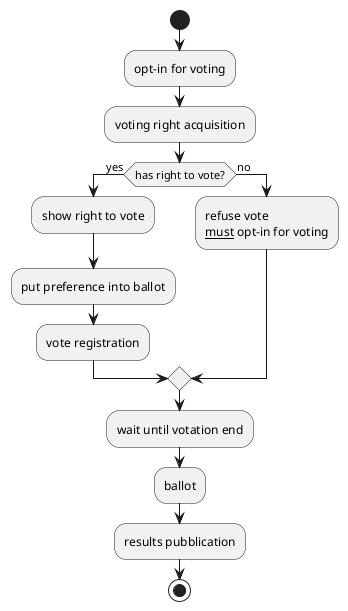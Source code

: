 @startuml Voting process
start
:opt-in for voting;
:voting right acquisition;
if (has right to vote?) then (yes)
    :show right to vote;
    :put preference into ballot;
    :vote registration;
else (no)
    :refuse vote
    __must__ opt-in for voting;
endif
:wait until votation end;
:ballot;
:results pubblication;
stop
@enduml